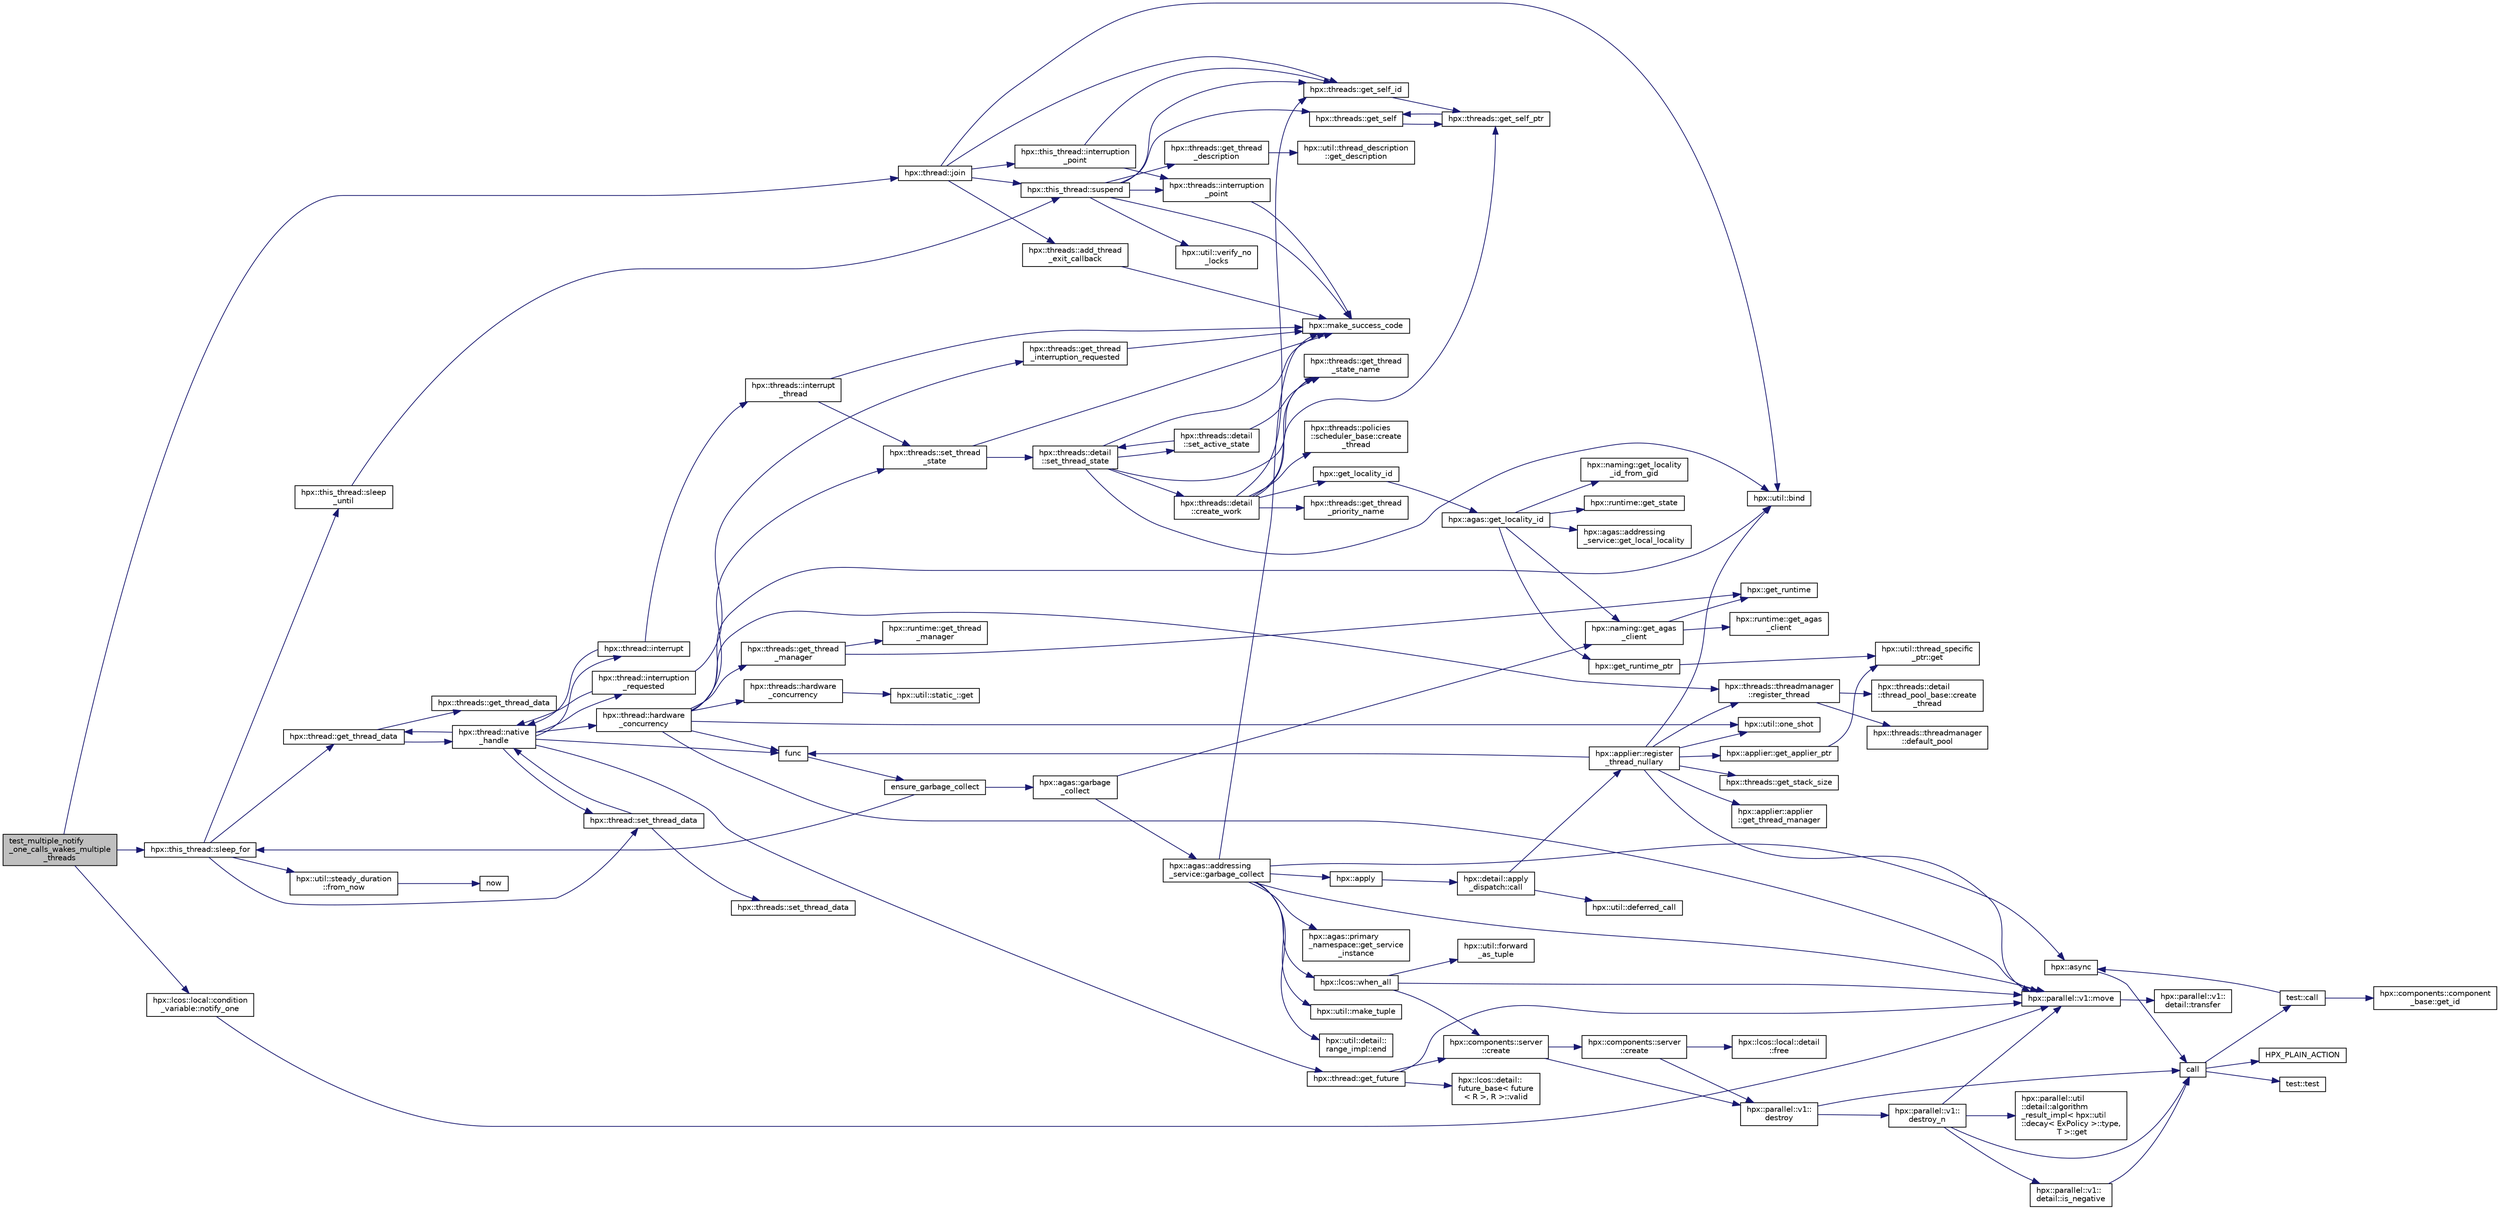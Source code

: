 digraph "test_multiple_notify_one_calls_wakes_multiple_threads"
{
  edge [fontname="Helvetica",fontsize="10",labelfontname="Helvetica",labelfontsize="10"];
  node [fontname="Helvetica",fontsize="10",shape=record];
  rankdir="LR";
  Node479 [label="test_multiple_notify\l_one_calls_wakes_multiple\l_threads",height=0.2,width=0.4,color="black", fillcolor="grey75", style="filled", fontcolor="black"];
  Node479 -> Node480 [color="midnightblue",fontsize="10",style="solid",fontname="Helvetica"];
  Node480 [label="hpx::this_thread::sleep_for",height=0.2,width=0.4,color="black", fillcolor="white", style="filled",URL="$d9/d52/namespacehpx_1_1this__thread.html#afc042a5a5fa52eef2d1d177a343435cf"];
  Node480 -> Node481 [color="midnightblue",fontsize="10",style="solid",fontname="Helvetica"];
  Node481 [label="hpx::this_thread::sleep\l_until",height=0.2,width=0.4,color="black", fillcolor="white", style="filled",URL="$d9/d52/namespacehpx_1_1this__thread.html#ae12a853980115b23ff0ab8ca06622658"];
  Node481 -> Node482 [color="midnightblue",fontsize="10",style="solid",fontname="Helvetica"];
  Node482 [label="hpx::this_thread::suspend",height=0.2,width=0.4,color="black", fillcolor="white", style="filled",URL="$d9/d52/namespacehpx_1_1this__thread.html#aca220026fb3014c0881d129fe31c0073"];
  Node482 -> Node483 [color="midnightblue",fontsize="10",style="solid",fontname="Helvetica"];
  Node483 [label="hpx::threads::get_self",height=0.2,width=0.4,color="black", fillcolor="white", style="filled",URL="$d7/d28/namespacehpx_1_1threads.html#a07daf4d6d29233f20d66d41ab7b5b8e8"];
  Node483 -> Node484 [color="midnightblue",fontsize="10",style="solid",fontname="Helvetica"];
  Node484 [label="hpx::threads::get_self_ptr",height=0.2,width=0.4,color="black", fillcolor="white", style="filled",URL="$d7/d28/namespacehpx_1_1threads.html#a22877ae347ad884cde3a51397dad6c53"];
  Node484 -> Node483 [color="midnightblue",fontsize="10",style="solid",fontname="Helvetica"];
  Node482 -> Node485 [color="midnightblue",fontsize="10",style="solid",fontname="Helvetica"];
  Node485 [label="hpx::threads::get_self_id",height=0.2,width=0.4,color="black", fillcolor="white", style="filled",URL="$d7/d28/namespacehpx_1_1threads.html#afafe0f900b9fac3d4ed3c747625c1cfe"];
  Node485 -> Node484 [color="midnightblue",fontsize="10",style="solid",fontname="Helvetica"];
  Node482 -> Node486 [color="midnightblue",fontsize="10",style="solid",fontname="Helvetica"];
  Node486 [label="hpx::threads::interruption\l_point",height=0.2,width=0.4,color="black", fillcolor="white", style="filled",URL="$d7/d28/namespacehpx_1_1threads.html#ada6ec56a12b050707311d8c628089059"];
  Node486 -> Node487 [color="midnightblue",fontsize="10",style="solid",fontname="Helvetica"];
  Node487 [label="hpx::make_success_code",height=0.2,width=0.4,color="black", fillcolor="white", style="filled",URL="$d8/d83/namespacehpx.html#a0e8512a8f49e2a6c8185061181419d8f",tooltip="Returns error_code(hpx::success, \"success\", mode). "];
  Node482 -> Node488 [color="midnightblue",fontsize="10",style="solid",fontname="Helvetica"];
  Node488 [label="hpx::util::verify_no\l_locks",height=0.2,width=0.4,color="black", fillcolor="white", style="filled",URL="$df/dad/namespacehpx_1_1util.html#ae0e1837ee6f09b79b26c2e788d2e9fc9"];
  Node482 -> Node489 [color="midnightblue",fontsize="10",style="solid",fontname="Helvetica"];
  Node489 [label="hpx::threads::get_thread\l_description",height=0.2,width=0.4,color="black", fillcolor="white", style="filled",URL="$d7/d28/namespacehpx_1_1threads.html#a42fc18a7a680f4e8bc633a4b4c956701"];
  Node489 -> Node490 [color="midnightblue",fontsize="10",style="solid",fontname="Helvetica"];
  Node490 [label="hpx::util::thread_description\l::get_description",height=0.2,width=0.4,color="black", fillcolor="white", style="filled",URL="$df/d9e/structhpx_1_1util_1_1thread__description.html#a8c834e14eca6eb228188022577f9f952"];
  Node482 -> Node487 [color="midnightblue",fontsize="10",style="solid",fontname="Helvetica"];
  Node480 -> Node491 [color="midnightblue",fontsize="10",style="solid",fontname="Helvetica"];
  Node491 [label="hpx::util::steady_duration\l::from_now",height=0.2,width=0.4,color="black", fillcolor="white", style="filled",URL="$d9/d4f/classhpx_1_1util_1_1steady__duration.html#a0132206d767cd0f7395507b40111a153"];
  Node491 -> Node492 [color="midnightblue",fontsize="10",style="solid",fontname="Helvetica"];
  Node492 [label="now",height=0.2,width=0.4,color="black", fillcolor="white", style="filled",URL="$de/db3/1d__stencil__1__omp_8cpp.html#a89e9667753dccfac455bd37a7a3a7b16"];
  Node480 -> Node493 [color="midnightblue",fontsize="10",style="solid",fontname="Helvetica"];
  Node493 [label="hpx::thread::get_thread_data",height=0.2,width=0.4,color="black", fillcolor="white", style="filled",URL="$de/d9b/classhpx_1_1thread.html#a4535ef82cec3b953d2c941d20e3e3904"];
  Node493 -> Node494 [color="midnightblue",fontsize="10",style="solid",fontname="Helvetica"];
  Node494 [label="hpx::threads::get_thread_data",height=0.2,width=0.4,color="black", fillcolor="white", style="filled",URL="$d7/d28/namespacehpx_1_1threads.html#a8737931ff6303807225f735b2b384ae4"];
  Node493 -> Node495 [color="midnightblue",fontsize="10",style="solid",fontname="Helvetica"];
  Node495 [label="hpx::thread::native\l_handle",height=0.2,width=0.4,color="black", fillcolor="white", style="filled",URL="$de/d9b/classhpx_1_1thread.html#acf48190d264ab64c1c4ec99d0b421b5a"];
  Node495 -> Node496 [color="midnightblue",fontsize="10",style="solid",fontname="Helvetica"];
  Node496 [label="hpx::thread::hardware\l_concurrency",height=0.2,width=0.4,color="black", fillcolor="white", style="filled",URL="$de/d9b/classhpx_1_1thread.html#a8e4fff210e02485ba493bc3a2a956c03"];
  Node496 -> Node497 [color="midnightblue",fontsize="10",style="solid",fontname="Helvetica"];
  Node497 [label="hpx::threads::hardware\l_concurrency",height=0.2,width=0.4,color="black", fillcolor="white", style="filled",URL="$d7/d28/namespacehpx_1_1threads.html#aa8752a235478d2ad7b5ac467b63ab527"];
  Node497 -> Node498 [color="midnightblue",fontsize="10",style="solid",fontname="Helvetica"];
  Node498 [label="hpx::util::static_::get",height=0.2,width=0.4,color="black", fillcolor="white", style="filled",URL="$d3/dbb/structhpx_1_1util_1_1static__.html#a2967c633948a3bf17a3b5405ef5a8318"];
  Node496 -> Node499 [color="midnightblue",fontsize="10",style="solid",fontname="Helvetica"];
  Node499 [label="func",height=0.2,width=0.4,color="black", fillcolor="white", style="filled",URL="$d8/dfd/id__type__ref__counting__1032_8cpp.html#ab811b86ea5107ffb3351fcaa29d2c652"];
  Node499 -> Node500 [color="midnightblue",fontsize="10",style="solid",fontname="Helvetica"];
  Node500 [label="ensure_garbage_collect",height=0.2,width=0.4,color="black", fillcolor="white", style="filled",URL="$d8/dfd/id__type__ref__counting__1032_8cpp.html#a5264b94bf7c262ac0e521fb290d476d5"];
  Node500 -> Node480 [color="midnightblue",fontsize="10",style="solid",fontname="Helvetica"];
  Node500 -> Node501 [color="midnightblue",fontsize="10",style="solid",fontname="Helvetica"];
  Node501 [label="hpx::agas::garbage\l_collect",height=0.2,width=0.4,color="black", fillcolor="white", style="filled",URL="$dc/d54/namespacehpx_1_1agas.html#a951337adc4f9bd6df00a50737468e911"];
  Node501 -> Node502 [color="midnightblue",fontsize="10",style="solid",fontname="Helvetica"];
  Node502 [label="hpx::naming::get_agas\l_client",height=0.2,width=0.4,color="black", fillcolor="white", style="filled",URL="$d4/dc9/namespacehpx_1_1naming.html#a0408fffd5d34b620712a801b0ae3b032"];
  Node502 -> Node503 [color="midnightblue",fontsize="10",style="solid",fontname="Helvetica"];
  Node503 [label="hpx::get_runtime",height=0.2,width=0.4,color="black", fillcolor="white", style="filled",URL="$d8/d83/namespacehpx.html#aef902cc6c7dd3b9fbadf34d1e850a070"];
  Node502 -> Node504 [color="midnightblue",fontsize="10",style="solid",fontname="Helvetica"];
  Node504 [label="hpx::runtime::get_agas\l_client",height=0.2,width=0.4,color="black", fillcolor="white", style="filled",URL="$d0/d7b/classhpx_1_1runtime.html#aeb5dddd30d6b9861669af8ad44d1a96a"];
  Node501 -> Node505 [color="midnightblue",fontsize="10",style="solid",fontname="Helvetica"];
  Node505 [label="hpx::agas::addressing\l_service::garbage_collect",height=0.2,width=0.4,color="black", fillcolor="white", style="filled",URL="$db/d58/structhpx_1_1agas_1_1addressing__service.html#a87dcae0eacf6e62d5103ebf516d86f63"];
  Node505 -> Node487 [color="midnightblue",fontsize="10",style="solid",fontname="Helvetica"];
  Node505 -> Node506 [color="midnightblue",fontsize="10",style="solid",fontname="Helvetica"];
  Node506 [label="hpx::agas::primary\l_namespace::get_service\l_instance",height=0.2,width=0.4,color="black", fillcolor="white", style="filled",URL="$d1/d43/structhpx_1_1agas_1_1primary__namespace.html#a7630ff0f30ff8c23b13b4672c5350e2e"];
  Node505 -> Node507 [color="midnightblue",fontsize="10",style="solid",fontname="Helvetica"];
  Node507 [label="hpx::util::make_tuple",height=0.2,width=0.4,color="black", fillcolor="white", style="filled",URL="$df/dad/namespacehpx_1_1util.html#a06fa74211a987d208e013f400a9f5328"];
  Node505 -> Node508 [color="midnightblue",fontsize="10",style="solid",fontname="Helvetica"];
  Node508 [label="hpx::util::detail::\lrange_impl::end",height=0.2,width=0.4,color="black", fillcolor="white", style="filled",URL="$d4/d4a/namespacehpx_1_1util_1_1detail_1_1range__impl.html#afb2ea48b0902f52ee4d8b764807b4316"];
  Node505 -> Node509 [color="midnightblue",fontsize="10",style="solid",fontname="Helvetica"];
  Node509 [label="hpx::apply",height=0.2,width=0.4,color="black", fillcolor="white", style="filled",URL="$d8/d83/namespacehpx.html#aa87762f0db0731d385f3fdfdb25d59fc"];
  Node509 -> Node510 [color="midnightblue",fontsize="10",style="solid",fontname="Helvetica"];
  Node510 [label="hpx::detail::apply\l_dispatch::call",height=0.2,width=0.4,color="black", fillcolor="white", style="filled",URL="$db/de8/structhpx_1_1detail_1_1apply__dispatch.html#a0755fab16d281e74bcff0f8045be9459"];
  Node510 -> Node511 [color="midnightblue",fontsize="10",style="solid",fontname="Helvetica"];
  Node511 [label="hpx::applier::register\l_thread_nullary",height=0.2,width=0.4,color="black", fillcolor="white", style="filled",URL="$d8/dcb/namespacehpx_1_1applier.html#a401cd1145927e58d74d1eb52aaccd936"];
  Node511 -> Node512 [color="midnightblue",fontsize="10",style="solid",fontname="Helvetica"];
  Node512 [label="hpx::applier::get_applier_ptr",height=0.2,width=0.4,color="black", fillcolor="white", style="filled",URL="$d8/dcb/namespacehpx_1_1applier.html#a617483cf2b77ad3a0aa428ade7b35299"];
  Node512 -> Node513 [color="midnightblue",fontsize="10",style="solid",fontname="Helvetica"];
  Node513 [label="hpx::util::thread_specific\l_ptr::get",height=0.2,width=0.4,color="black", fillcolor="white", style="filled",URL="$d4/d4c/structhpx_1_1util_1_1thread__specific__ptr.html#a3b27d8520710478aa41d1f74206bdba9"];
  Node511 -> Node499 [color="midnightblue",fontsize="10",style="solid",fontname="Helvetica"];
  Node511 -> Node514 [color="midnightblue",fontsize="10",style="solid",fontname="Helvetica"];
  Node514 [label="hpx::util::bind",height=0.2,width=0.4,color="black", fillcolor="white", style="filled",URL="$df/dad/namespacehpx_1_1util.html#ad844caedf82a0173d6909d910c3e48c6"];
  Node511 -> Node515 [color="midnightblue",fontsize="10",style="solid",fontname="Helvetica"];
  Node515 [label="hpx::util::one_shot",height=0.2,width=0.4,color="black", fillcolor="white", style="filled",URL="$df/dad/namespacehpx_1_1util.html#a273e61be42a72415291e0ec0a4f28c7a"];
  Node511 -> Node516 [color="midnightblue",fontsize="10",style="solid",fontname="Helvetica"];
  Node516 [label="hpx::parallel::v1::move",height=0.2,width=0.4,color="black", fillcolor="white", style="filled",URL="$db/db9/namespacehpx_1_1parallel_1_1v1.html#aa7c4ede081ce786c9d1eb1adff495cfc"];
  Node516 -> Node517 [color="midnightblue",fontsize="10",style="solid",fontname="Helvetica"];
  Node517 [label="hpx::parallel::v1::\ldetail::transfer",height=0.2,width=0.4,color="black", fillcolor="white", style="filled",URL="$d2/ddd/namespacehpx_1_1parallel_1_1v1_1_1detail.html#ab1b56a05e1885ca7cc7ffa1804dd2f3c"];
  Node511 -> Node518 [color="midnightblue",fontsize="10",style="solid",fontname="Helvetica"];
  Node518 [label="hpx::threads::get_stack_size",height=0.2,width=0.4,color="black", fillcolor="white", style="filled",URL="$d7/d28/namespacehpx_1_1threads.html#af597241b3c2785150be206737ca04aa6",tooltip="The get_stack_size function is part of the thread related API. It. "];
  Node511 -> Node519 [color="midnightblue",fontsize="10",style="solid",fontname="Helvetica"];
  Node519 [label="hpx::applier::applier\l::get_thread_manager",height=0.2,width=0.4,color="black", fillcolor="white", style="filled",URL="$da/dcb/classhpx_1_1applier_1_1applier.html#acc36d583973701e573be39da97bba866",tooltip="Access the thread-manager instance associated with this applier. "];
  Node511 -> Node520 [color="midnightblue",fontsize="10",style="solid",fontname="Helvetica"];
  Node520 [label="hpx::threads::threadmanager\l::register_thread",height=0.2,width=0.4,color="black", fillcolor="white", style="filled",URL="$d5/daa/classhpx_1_1threads_1_1threadmanager.html#a7f79c7578e08a60ca45eb276ce8133d8"];
  Node520 -> Node521 [color="midnightblue",fontsize="10",style="solid",fontname="Helvetica"];
  Node521 [label="hpx::threads::threadmanager\l::default_pool",height=0.2,width=0.4,color="black", fillcolor="white", style="filled",URL="$d5/daa/classhpx_1_1threads_1_1threadmanager.html#a851f067d03b5dd1c5e6a9a6a841e05df"];
  Node520 -> Node522 [color="midnightblue",fontsize="10",style="solid",fontname="Helvetica"];
  Node522 [label="hpx::threads::detail\l::thread_pool_base::create\l_thread",height=0.2,width=0.4,color="black", fillcolor="white", style="filled",URL="$de/dae/classhpx_1_1threads_1_1detail_1_1thread__pool__base.html#ad35d3779eef6f4528e62a26d71b34b34"];
  Node510 -> Node523 [color="midnightblue",fontsize="10",style="solid",fontname="Helvetica"];
  Node523 [label="hpx::util::deferred_call",height=0.2,width=0.4,color="black", fillcolor="white", style="filled",URL="$df/dad/namespacehpx_1_1util.html#acdded623c658a7a3436f7e76bc9d881c"];
  Node505 -> Node516 [color="midnightblue",fontsize="10",style="solid",fontname="Helvetica"];
  Node505 -> Node524 [color="midnightblue",fontsize="10",style="solid",fontname="Helvetica"];
  Node524 [label="hpx::async",height=0.2,width=0.4,color="black", fillcolor="white", style="filled",URL="$d8/d83/namespacehpx.html#acb7d8e37b73b823956ce144f9a57eaa4"];
  Node524 -> Node525 [color="midnightblue",fontsize="10",style="solid",fontname="Helvetica"];
  Node525 [label="call",height=0.2,width=0.4,color="black", fillcolor="white", style="filled",URL="$d2/d67/promise__1620_8cpp.html#a58357f0b82bc761e1d0b9091ed563a70"];
  Node525 -> Node526 [color="midnightblue",fontsize="10",style="solid",fontname="Helvetica"];
  Node526 [label="test::test",height=0.2,width=0.4,color="black", fillcolor="white", style="filled",URL="$d8/d89/structtest.html#ab42d5ece712d716b04cb3f686f297a26"];
  Node525 -> Node527 [color="midnightblue",fontsize="10",style="solid",fontname="Helvetica"];
  Node527 [label="HPX_PLAIN_ACTION",height=0.2,width=0.4,color="black", fillcolor="white", style="filled",URL="$d2/d67/promise__1620_8cpp.html#ab96aab827a4b1fcaf66cfe0ba83fef23"];
  Node525 -> Node528 [color="midnightblue",fontsize="10",style="solid",fontname="Helvetica"];
  Node528 [label="test::call",height=0.2,width=0.4,color="black", fillcolor="white", style="filled",URL="$d8/d89/structtest.html#aeb29e7ed6518b9426ccf1344c52620ae"];
  Node528 -> Node524 [color="midnightblue",fontsize="10",style="solid",fontname="Helvetica"];
  Node528 -> Node529 [color="midnightblue",fontsize="10",style="solid",fontname="Helvetica"];
  Node529 [label="hpx::components::component\l_base::get_id",height=0.2,width=0.4,color="black", fillcolor="white", style="filled",URL="$d2/de6/classhpx_1_1components_1_1component__base.html#a4c8fd93514039bdf01c48d66d82b19cd"];
  Node505 -> Node530 [color="midnightblue",fontsize="10",style="solid",fontname="Helvetica"];
  Node530 [label="hpx::lcos::when_all",height=0.2,width=0.4,color="black", fillcolor="white", style="filled",URL="$d2/dc9/namespacehpx_1_1lcos.html#a1a6fb024d8690923fb185d5aee204d54"];
  Node530 -> Node531 [color="midnightblue",fontsize="10",style="solid",fontname="Helvetica"];
  Node531 [label="hpx::util::forward\l_as_tuple",height=0.2,width=0.4,color="black", fillcolor="white", style="filled",URL="$df/dad/namespacehpx_1_1util.html#ab7c31e3f24c3302a4f67b6735a6fa597"];
  Node530 -> Node516 [color="midnightblue",fontsize="10",style="solid",fontname="Helvetica"];
  Node530 -> Node532 [color="midnightblue",fontsize="10",style="solid",fontname="Helvetica"];
  Node532 [label="hpx::components::server\l::create",height=0.2,width=0.4,color="black", fillcolor="white", style="filled",URL="$d2/da2/namespacehpx_1_1components_1_1server.html#ac776c89f3d68ceb910e8cee9fa937ab4",tooltip="Create arrays of components using their default constructor. "];
  Node532 -> Node533 [color="midnightblue",fontsize="10",style="solid",fontname="Helvetica"];
  Node533 [label="hpx::components::server\l::create",height=0.2,width=0.4,color="black", fillcolor="white", style="filled",URL="$d2/da2/namespacehpx_1_1components_1_1server.html#a77d26de181c97b444565e230577981bd"];
  Node533 -> Node534 [color="midnightblue",fontsize="10",style="solid",fontname="Helvetica"];
  Node534 [label="hpx::lcos::local::detail\l::free",height=0.2,width=0.4,color="black", fillcolor="white", style="filled",URL="$d4/dcb/namespacehpx_1_1lcos_1_1local_1_1detail.html#a55a940f019734e9bb045dc123cd80e48"];
  Node533 -> Node535 [color="midnightblue",fontsize="10",style="solid",fontname="Helvetica"];
  Node535 [label="hpx::parallel::v1::\ldestroy",height=0.2,width=0.4,color="black", fillcolor="white", style="filled",URL="$db/db9/namespacehpx_1_1parallel_1_1v1.html#acf303558375048e8a7cc9a2c2e09477f"];
  Node535 -> Node525 [color="midnightblue",fontsize="10",style="solid",fontname="Helvetica"];
  Node535 -> Node536 [color="midnightblue",fontsize="10",style="solid",fontname="Helvetica"];
  Node536 [label="hpx::parallel::v1::\ldestroy_n",height=0.2,width=0.4,color="black", fillcolor="white", style="filled",URL="$db/db9/namespacehpx_1_1parallel_1_1v1.html#a71d0691132a300690163f5636bcd5bd3"];
  Node536 -> Node537 [color="midnightblue",fontsize="10",style="solid",fontname="Helvetica"];
  Node537 [label="hpx::parallel::v1::\ldetail::is_negative",height=0.2,width=0.4,color="black", fillcolor="white", style="filled",URL="$d2/ddd/namespacehpx_1_1parallel_1_1v1_1_1detail.html#adf2e40fc4b20ad0fd442ee3118a4d527"];
  Node537 -> Node525 [color="midnightblue",fontsize="10",style="solid",fontname="Helvetica"];
  Node536 -> Node538 [color="midnightblue",fontsize="10",style="solid",fontname="Helvetica"];
  Node538 [label="hpx::parallel::util\l::detail::algorithm\l_result_impl\< hpx::util\l::decay\< ExPolicy \>::type,\l T \>::get",height=0.2,width=0.4,color="black", fillcolor="white", style="filled",URL="$d2/d42/structhpx_1_1parallel_1_1util_1_1detail_1_1algorithm__result__impl.html#ab5b051e8ec74eff5e0e62fd63f5d377e"];
  Node536 -> Node516 [color="midnightblue",fontsize="10",style="solid",fontname="Helvetica"];
  Node536 -> Node525 [color="midnightblue",fontsize="10",style="solid",fontname="Helvetica"];
  Node532 -> Node535 [color="midnightblue",fontsize="10",style="solid",fontname="Helvetica"];
  Node496 -> Node514 [color="midnightblue",fontsize="10",style="solid",fontname="Helvetica"];
  Node496 -> Node515 [color="midnightblue",fontsize="10",style="solid",fontname="Helvetica"];
  Node496 -> Node516 [color="midnightblue",fontsize="10",style="solid",fontname="Helvetica"];
  Node496 -> Node539 [color="midnightblue",fontsize="10",style="solid",fontname="Helvetica"];
  Node539 [label="hpx::threads::get_thread\l_manager",height=0.2,width=0.4,color="black", fillcolor="white", style="filled",URL="$d7/d28/namespacehpx_1_1threads.html#a076973c3a53beadde7d967e22c4f6cce"];
  Node539 -> Node503 [color="midnightblue",fontsize="10",style="solid",fontname="Helvetica"];
  Node539 -> Node540 [color="midnightblue",fontsize="10",style="solid",fontname="Helvetica"];
  Node540 [label="hpx::runtime::get_thread\l_manager",height=0.2,width=0.4,color="black", fillcolor="white", style="filled",URL="$d0/d7b/classhpx_1_1runtime.html#a865b12d57fcd44a8d3dda3e35414f563"];
  Node496 -> Node520 [color="midnightblue",fontsize="10",style="solid",fontname="Helvetica"];
  Node496 -> Node541 [color="midnightblue",fontsize="10",style="solid",fontname="Helvetica"];
  Node541 [label="hpx::threads::set_thread\l_state",height=0.2,width=0.4,color="black", fillcolor="white", style="filled",URL="$d7/d28/namespacehpx_1_1threads.html#ac0690ad16ad778bcc79dcd727cc33025",tooltip="Set the thread state of the thread referenced by the thread_id id. "];
  Node541 -> Node487 [color="midnightblue",fontsize="10",style="solid",fontname="Helvetica"];
  Node541 -> Node542 [color="midnightblue",fontsize="10",style="solid",fontname="Helvetica"];
  Node542 [label="hpx::threads::detail\l::set_thread_state",height=0.2,width=0.4,color="black", fillcolor="white", style="filled",URL="$d2/dd1/namespacehpx_1_1threads_1_1detail.html#af85ddc854c4a149bf1738eb1b111b9ab"];
  Node542 -> Node543 [color="midnightblue",fontsize="10",style="solid",fontname="Helvetica"];
  Node543 [label="hpx::threads::get_thread\l_state_name",height=0.2,width=0.4,color="black", fillcolor="white", style="filled",URL="$d7/d28/namespacehpx_1_1threads.html#a26f91ea8d2195f165c033241c5cd11db"];
  Node542 -> Node487 [color="midnightblue",fontsize="10",style="solid",fontname="Helvetica"];
  Node542 -> Node514 [color="midnightblue",fontsize="10",style="solid",fontname="Helvetica"];
  Node542 -> Node544 [color="midnightblue",fontsize="10",style="solid",fontname="Helvetica"];
  Node544 [label="hpx::threads::detail\l::set_active_state",height=0.2,width=0.4,color="black", fillcolor="white", style="filled",URL="$d2/dd1/namespacehpx_1_1threads_1_1detail.html#a45884a5bf04ad66a4f259231a3947e76"];
  Node544 -> Node543 [color="midnightblue",fontsize="10",style="solid",fontname="Helvetica"];
  Node544 -> Node542 [color="midnightblue",fontsize="10",style="solid",fontname="Helvetica"];
  Node542 -> Node545 [color="midnightblue",fontsize="10",style="solid",fontname="Helvetica"];
  Node545 [label="hpx::threads::detail\l::create_work",height=0.2,width=0.4,color="black", fillcolor="white", style="filled",URL="$d2/dd1/namespacehpx_1_1threads_1_1detail.html#ae22384a3c1b1a1940032fad068fb54b1"];
  Node545 -> Node543 [color="midnightblue",fontsize="10",style="solid",fontname="Helvetica"];
  Node545 -> Node546 [color="midnightblue",fontsize="10",style="solid",fontname="Helvetica"];
  Node546 [label="hpx::threads::get_thread\l_priority_name",height=0.2,width=0.4,color="black", fillcolor="white", style="filled",URL="$d7/d28/namespacehpx_1_1threads.html#a9c6b2fec0c1cf5b06ff83ce756ca6d42"];
  Node545 -> Node484 [color="midnightblue",fontsize="10",style="solid",fontname="Helvetica"];
  Node545 -> Node485 [color="midnightblue",fontsize="10",style="solid",fontname="Helvetica"];
  Node545 -> Node547 [color="midnightblue",fontsize="10",style="solid",fontname="Helvetica"];
  Node547 [label="hpx::get_locality_id",height=0.2,width=0.4,color="black", fillcolor="white", style="filled",URL="$d8/d83/namespacehpx.html#a158d7c54a657bb364c1704033010697b",tooltip="Return the number of the locality this function is being called from. "];
  Node547 -> Node548 [color="midnightblue",fontsize="10",style="solid",fontname="Helvetica"];
  Node548 [label="hpx::agas::get_locality_id",height=0.2,width=0.4,color="black", fillcolor="white", style="filled",URL="$dc/d54/namespacehpx_1_1agas.html#a491cc2ddecdf0f1a9129900caa6a4d3e"];
  Node548 -> Node549 [color="midnightblue",fontsize="10",style="solid",fontname="Helvetica"];
  Node549 [label="hpx::get_runtime_ptr",height=0.2,width=0.4,color="black", fillcolor="white", style="filled",URL="$d8/d83/namespacehpx.html#af29daf2bb3e01b4d6495a1742b6cce64"];
  Node549 -> Node513 [color="midnightblue",fontsize="10",style="solid",fontname="Helvetica"];
  Node548 -> Node550 [color="midnightblue",fontsize="10",style="solid",fontname="Helvetica"];
  Node550 [label="hpx::runtime::get_state",height=0.2,width=0.4,color="black", fillcolor="white", style="filled",URL="$d0/d7b/classhpx_1_1runtime.html#ab405f80e060dac95d624520f38b0524c"];
  Node548 -> Node502 [color="midnightblue",fontsize="10",style="solid",fontname="Helvetica"];
  Node548 -> Node551 [color="midnightblue",fontsize="10",style="solid",fontname="Helvetica"];
  Node551 [label="hpx::agas::addressing\l_service::get_local_locality",height=0.2,width=0.4,color="black", fillcolor="white", style="filled",URL="$db/d58/structhpx_1_1agas_1_1addressing__service.html#ab52c19a37c2a7a006c6c15f90ad0539c"];
  Node548 -> Node552 [color="midnightblue",fontsize="10",style="solid",fontname="Helvetica"];
  Node552 [label="hpx::naming::get_locality\l_id_from_gid",height=0.2,width=0.4,color="black", fillcolor="white", style="filled",URL="$d4/dc9/namespacehpx_1_1naming.html#a7fd43037784560bd04fda9b49e33529f"];
  Node545 -> Node553 [color="midnightblue",fontsize="10",style="solid",fontname="Helvetica"];
  Node553 [label="hpx::threads::policies\l::scheduler_base::create\l_thread",height=0.2,width=0.4,color="black", fillcolor="white", style="filled",URL="$dd/d7e/structhpx_1_1threads_1_1policies_1_1scheduler__base.html#ad3b05cd7f363cc8e8410ce368c3794e0"];
  Node495 -> Node554 [color="midnightblue",fontsize="10",style="solid",fontname="Helvetica"];
  Node554 [label="hpx::thread::interrupt",height=0.2,width=0.4,color="black", fillcolor="white", style="filled",URL="$de/d9b/classhpx_1_1thread.html#ac34d0d033aa743c476a79dbc2e1a8a39"];
  Node554 -> Node555 [color="midnightblue",fontsize="10",style="solid",fontname="Helvetica"];
  Node555 [label="hpx::threads::interrupt\l_thread",height=0.2,width=0.4,color="black", fillcolor="white", style="filled",URL="$d7/d28/namespacehpx_1_1threads.html#a6bdda1a2aab61b9b13d274b5155d7e73"];
  Node555 -> Node487 [color="midnightblue",fontsize="10",style="solid",fontname="Helvetica"];
  Node555 -> Node541 [color="midnightblue",fontsize="10",style="solid",fontname="Helvetica"];
  Node554 -> Node495 [color="midnightblue",fontsize="10",style="solid",fontname="Helvetica"];
  Node495 -> Node556 [color="midnightblue",fontsize="10",style="solid",fontname="Helvetica"];
  Node556 [label="hpx::thread::interruption\l_requested",height=0.2,width=0.4,color="black", fillcolor="white", style="filled",URL="$de/d9b/classhpx_1_1thread.html#a33276bb4c20bbb0b1978944e18ef71b8"];
  Node556 -> Node557 [color="midnightblue",fontsize="10",style="solid",fontname="Helvetica"];
  Node557 [label="hpx::threads::get_thread\l_interruption_requested",height=0.2,width=0.4,color="black", fillcolor="white", style="filled",URL="$d7/d28/namespacehpx_1_1threads.html#ae64a7fdb8b5c8bac7be0c8282672a03b"];
  Node557 -> Node487 [color="midnightblue",fontsize="10",style="solid",fontname="Helvetica"];
  Node556 -> Node495 [color="midnightblue",fontsize="10",style="solid",fontname="Helvetica"];
  Node495 -> Node558 [color="midnightblue",fontsize="10",style="solid",fontname="Helvetica"];
  Node558 [label="hpx::thread::get_future",height=0.2,width=0.4,color="black", fillcolor="white", style="filled",URL="$de/d9b/classhpx_1_1thread.html#a87fdb0d8da826366fc190ed224900a64"];
  Node558 -> Node559 [color="midnightblue",fontsize="10",style="solid",fontname="Helvetica"];
  Node559 [label="hpx::lcos::detail::\lfuture_base\< future\l\< R \>, R \>::valid",height=0.2,width=0.4,color="black", fillcolor="white", style="filled",URL="$d5/dd7/classhpx_1_1lcos_1_1detail_1_1future__base.html#aaf7beb7374815614363033bd96573e75"];
  Node558 -> Node532 [color="midnightblue",fontsize="10",style="solid",fontname="Helvetica"];
  Node558 -> Node516 [color="midnightblue",fontsize="10",style="solid",fontname="Helvetica"];
  Node495 -> Node493 [color="midnightblue",fontsize="10",style="solid",fontname="Helvetica"];
  Node495 -> Node560 [color="midnightblue",fontsize="10",style="solid",fontname="Helvetica"];
  Node560 [label="hpx::thread::set_thread_data",height=0.2,width=0.4,color="black", fillcolor="white", style="filled",URL="$de/d9b/classhpx_1_1thread.html#a7317a3cf5251f3b33c990449570d4cea"];
  Node560 -> Node561 [color="midnightblue",fontsize="10",style="solid",fontname="Helvetica"];
  Node561 [label="hpx::threads::set_thread_data",height=0.2,width=0.4,color="black", fillcolor="white", style="filled",URL="$d7/d28/namespacehpx_1_1threads.html#a00a625acc149fce3ae38e4340454acf7"];
  Node560 -> Node495 [color="midnightblue",fontsize="10",style="solid",fontname="Helvetica"];
  Node495 -> Node499 [color="midnightblue",fontsize="10",style="solid",fontname="Helvetica"];
  Node480 -> Node560 [color="midnightblue",fontsize="10",style="solid",fontname="Helvetica"];
  Node479 -> Node562 [color="midnightblue",fontsize="10",style="solid",fontname="Helvetica"];
  Node562 [label="hpx::lcos::local::condition\l_variable::notify_one",height=0.2,width=0.4,color="black", fillcolor="white", style="filled",URL="$df/db3/classhpx_1_1lcos_1_1local_1_1condition__variable.html#a9d3945a7b6d23954f00e84f81bc4d812"];
  Node562 -> Node516 [color="midnightblue",fontsize="10",style="solid",fontname="Helvetica"];
  Node479 -> Node563 [color="midnightblue",fontsize="10",style="solid",fontname="Helvetica"];
  Node563 [label="hpx::thread::join",height=0.2,width=0.4,color="black", fillcolor="white", style="filled",URL="$de/d9b/classhpx_1_1thread.html#a144b2a4ef1ec1209d5eac52d95419b62"];
  Node563 -> Node485 [color="midnightblue",fontsize="10",style="solid",fontname="Helvetica"];
  Node563 -> Node564 [color="midnightblue",fontsize="10",style="solid",fontname="Helvetica"];
  Node564 [label="hpx::this_thread::interruption\l_point",height=0.2,width=0.4,color="black", fillcolor="white", style="filled",URL="$d9/d52/namespacehpx_1_1this__thread.html#afed29489fe37f74d28ad598645bee89a"];
  Node564 -> Node486 [color="midnightblue",fontsize="10",style="solid",fontname="Helvetica"];
  Node564 -> Node485 [color="midnightblue",fontsize="10",style="solid",fontname="Helvetica"];
  Node563 -> Node565 [color="midnightblue",fontsize="10",style="solid",fontname="Helvetica"];
  Node565 [label="hpx::threads::add_thread\l_exit_callback",height=0.2,width=0.4,color="black", fillcolor="white", style="filled",URL="$d7/d28/namespacehpx_1_1threads.html#aa1ac07d50bd71bb8b9d0370a67d79abb"];
  Node565 -> Node487 [color="midnightblue",fontsize="10",style="solid",fontname="Helvetica"];
  Node563 -> Node514 [color="midnightblue",fontsize="10",style="solid",fontname="Helvetica"];
  Node563 -> Node482 [color="midnightblue",fontsize="10",style="solid",fontname="Helvetica"];
}
